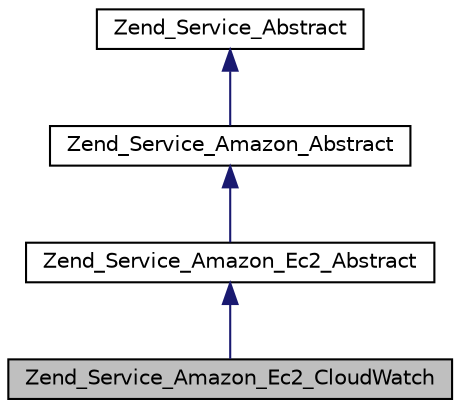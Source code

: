 digraph G
{
  edge [fontname="Helvetica",fontsize="10",labelfontname="Helvetica",labelfontsize="10"];
  node [fontname="Helvetica",fontsize="10",shape=record];
  Node1 [label="Zend_Service_Amazon_Ec2_CloudWatch",height=0.2,width=0.4,color="black", fillcolor="grey75", style="filled" fontcolor="black"];
  Node2 -> Node1 [dir="back",color="midnightblue",fontsize="10",style="solid",fontname="Helvetica"];
  Node2 [label="Zend_Service_Amazon_Ec2_Abstract",height=0.2,width=0.4,color="black", fillcolor="white", style="filled",URL="$class_zend___service___amazon___ec2___abstract.html"];
  Node3 -> Node2 [dir="back",color="midnightblue",fontsize="10",style="solid",fontname="Helvetica"];
  Node3 [label="Zend_Service_Amazon_Abstract",height=0.2,width=0.4,color="black", fillcolor="white", style="filled",URL="$class_zend___service___amazon___abstract.html"];
  Node4 -> Node3 [dir="back",color="midnightblue",fontsize="10",style="solid",fontname="Helvetica"];
  Node4 [label="Zend_Service_Abstract",height=0.2,width=0.4,color="black", fillcolor="white", style="filled",URL="$class_zend___service___abstract.html"];
}
